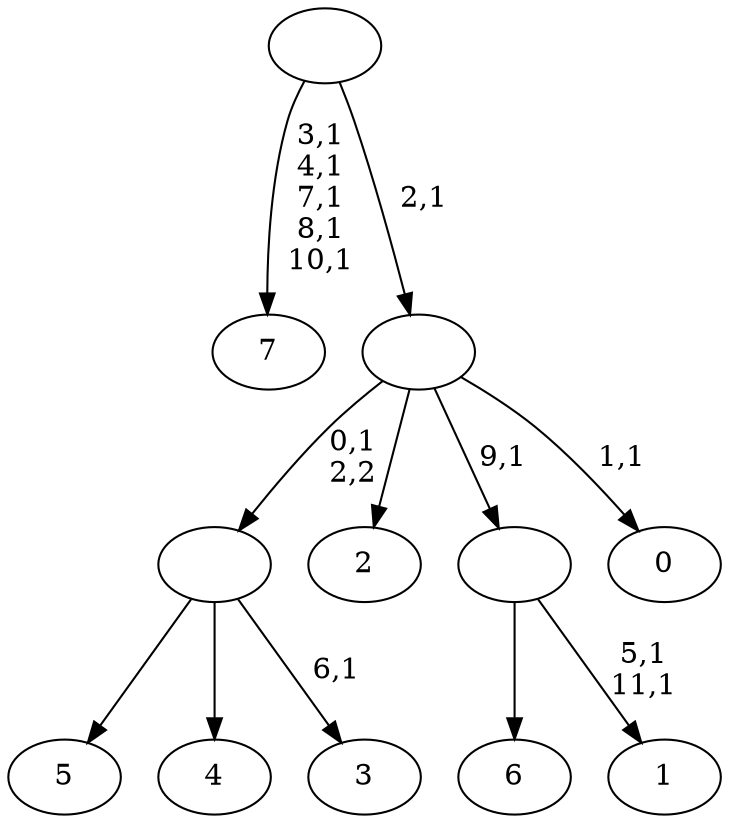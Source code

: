 digraph T {
	20 [label="7"]
	14 [label="6"]
	13 [label="5"]
	12 [label="4"]
	11 [label="3"]
	9 [label=""]
	8 [label="2"]
	7 [label="1"]
	4 [label=""]
	3 [label="0"]
	1 [label=""]
	0 [label=""]
	9 -> 11 [label="6,1"]
	9 -> 13 [label=""]
	9 -> 12 [label=""]
	4 -> 7 [label="5,1\n11,1"]
	4 -> 14 [label=""]
	1 -> 3 [label="1,1"]
	1 -> 9 [label="0,1\n2,2"]
	1 -> 8 [label=""]
	1 -> 4 [label="9,1"]
	0 -> 20 [label="3,1\n4,1\n7,1\n8,1\n10,1"]
	0 -> 1 [label="2,1"]
}
